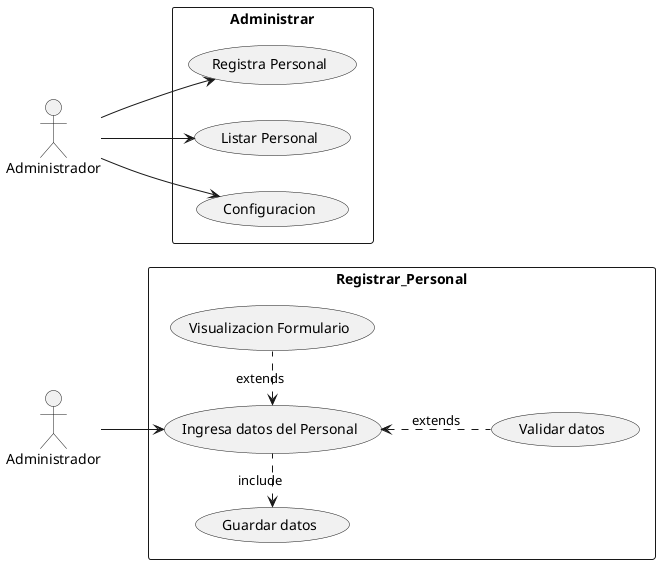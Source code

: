 
@startuml

actor "Administrador" as AD2

left to right direction
rectangle Registrar_Personal {
  usecase "Ingresa datos del Personal" as F1
  usecase "Validar datos" as F2
  usecase "Visualizacion Formulario" as F0
  usecase "Guardar datos" as F3
  
  (F1) <. (F0) : extends
  (F1) <.. (F2) : extends  
  (F1) .left.> (F3) : include
  
}
AD2 --> F1


actor "Administrador" as AD1
rectangle Administrar {
  usecase "Registra Personal" as UC1
  usecase "Listar Personal" as UC3
  usecase "Configuracion" as UC2
  
}
AD1 --> UC1
AD1 --> UC2
AD1 --> UC3



@enduml


